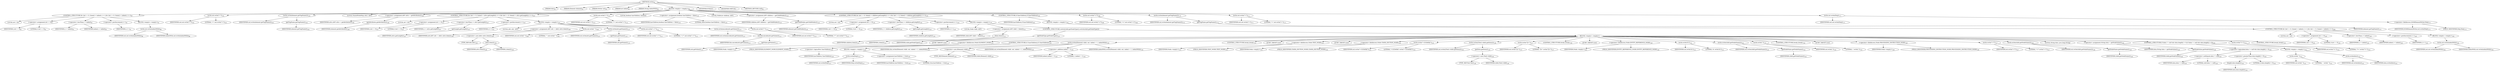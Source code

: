 digraph "write" {  
"33" [label = <(METHOD,write)<SUB>92</SUB>> ]
"4" [label = <(PARAM,this)<SUB>92</SUB>> ]
"34" [label = <(PARAM,Element element)<SUB>92</SUB>> ]
"35" [label = <(PARAM,Writer out)<SUB>92</SUB>> ]
"36" [label = <(PARAM,int indent)<SUB>92</SUB>> ]
"37" [label = <(PARAM,String indentWith)<SUB>93</SUB>> ]
"38" [label = <(BLOCK,&lt;empty&gt;,&lt;empty&gt;)<SUB>94</SUB>> ]
"39" [label = <(CONTROL_STRUCTURE,for (int i = 0; Some(i &lt; indent); i++),for (int i = 0; Some(i &lt; indent); i++))<SUB>97</SUB>> ]
"40" [label = <(LOCAL,int i: int)> ]
"41" [label = <(&lt;operator&gt;.assignment,int i = 0)<SUB>97</SUB>> ]
"42" [label = <(IDENTIFIER,i,int i = 0)<SUB>97</SUB>> ]
"43" [label = <(LITERAL,0,int i = 0)<SUB>97</SUB>> ]
"44" [label = <(&lt;operator&gt;.lessThan,i &lt; indent)<SUB>97</SUB>> ]
"45" [label = <(IDENTIFIER,i,i &lt; indent)<SUB>97</SUB>> ]
"46" [label = <(IDENTIFIER,indent,i &lt; indent)<SUB>97</SUB>> ]
"47" [label = <(&lt;operator&gt;.postIncrement,i++)<SUB>97</SUB>> ]
"48" [label = <(IDENTIFIER,i,i++)<SUB>97</SUB>> ]
"49" [label = <(BLOCK,&lt;empty&gt;,&lt;empty&gt;)<SUB>97</SUB>> ]
"50" [label = <(write,out.write(indentWith))<SUB>98</SUB>> ]
"51" [label = <(IDENTIFIER,out,out.write(indentWith))<SUB>98</SUB>> ]
"52" [label = <(IDENTIFIER,indentWith,out.write(indentWith))<SUB>98</SUB>> ]
"53" [label = <(write,out.write(&quot;&lt;&quot;))<SUB>102</SUB>> ]
"54" [label = <(IDENTIFIER,out,out.write(&quot;&lt;&quot;))<SUB>102</SUB>> ]
"55" [label = <(LITERAL,&quot;&lt;&quot;,out.write(&quot;&lt;&quot;))<SUB>102</SUB>> ]
"56" [label = <(write,write(element.getTagName()))<SUB>103</SUB>> ]
"57" [label = <(IDENTIFIER,out,write(element.getTagName()))<SUB>103</SUB>> ]
"58" [label = <(getTagName,getTagName())<SUB>103</SUB>> ]
"59" [label = <(IDENTIFIER,element,getTagName())<SUB>103</SUB>> ]
"60" [label = <(LOCAL,NamedNodeMap attrs: ANY)> ]
"61" [label = <(&lt;operator&gt;.assignment,ANY attrs = getAttributes())<SUB>106</SUB>> ]
"62" [label = <(IDENTIFIER,attrs,ANY attrs = getAttributes())<SUB>106</SUB>> ]
"63" [label = <(getAttributes,getAttributes())<SUB>106</SUB>> ]
"64" [label = <(IDENTIFIER,element,getAttributes())<SUB>106</SUB>> ]
"65" [label = <(CONTROL_STRUCTURE,for (int i = 0; Some(i &lt; attrs.getLength()); i++),for (int i = 0; Some(i &lt; attrs.getLength()); i++))<SUB>107</SUB>> ]
"66" [label = <(LOCAL,int i: int)> ]
"67" [label = <(&lt;operator&gt;.assignment,int i = 0)<SUB>107</SUB>> ]
"68" [label = <(IDENTIFIER,i,int i = 0)<SUB>107</SUB>> ]
"69" [label = <(LITERAL,0,int i = 0)<SUB>107</SUB>> ]
"70" [label = <(&lt;operator&gt;.lessThan,i &lt; attrs.getLength())<SUB>107</SUB>> ]
"71" [label = <(IDENTIFIER,i,i &lt; attrs.getLength())<SUB>107</SUB>> ]
"72" [label = <(getLength,getLength())<SUB>107</SUB>> ]
"73" [label = <(IDENTIFIER,attrs,getLength())<SUB>107</SUB>> ]
"74" [label = <(&lt;operator&gt;.postIncrement,i++)<SUB>107</SUB>> ]
"75" [label = <(IDENTIFIER,i,i++)<SUB>107</SUB>> ]
"76" [label = <(BLOCK,&lt;empty&gt;,&lt;empty&gt;)<SUB>107</SUB>> ]
"77" [label = <(LOCAL,Attr attr: ANY)> ]
"78" [label = <(&lt;operator&gt;.assignment,ANY attr = (Attr) attrs.item(i))<SUB>108</SUB>> ]
"79" [label = <(IDENTIFIER,attr,ANY attr = (Attr) attrs.item(i))<SUB>108</SUB>> ]
"80" [label = <(&lt;operator&gt;.cast,(Attr) attrs.item(i))<SUB>108</SUB>> ]
"81" [label = <(TYPE_REF,Attr,Attr)<SUB>108</SUB>> ]
"82" [label = <(item,item(i))<SUB>108</SUB>> ]
"83" [label = <(IDENTIFIER,attrs,item(i))<SUB>108</SUB>> ]
"84" [label = <(IDENTIFIER,i,item(i))<SUB>108</SUB>> ]
"85" [label = <(write,out.write(&quot; &quot;))<SUB>109</SUB>> ]
"86" [label = <(IDENTIFIER,out,out.write(&quot; &quot;))<SUB>109</SUB>> ]
"87" [label = <(LITERAL,&quot; &quot;,out.write(&quot; &quot;))<SUB>109</SUB>> ]
"88" [label = <(write,write(attr.getName()))<SUB>110</SUB>> ]
"89" [label = <(IDENTIFIER,out,write(attr.getName()))<SUB>110</SUB>> ]
"90" [label = <(getName,getName())<SUB>110</SUB>> ]
"91" [label = <(IDENTIFIER,attr,getName())<SUB>110</SUB>> ]
"92" [label = <(write,out.write(&quot;=\&quot;&quot;))<SUB>111</SUB>> ]
"93" [label = <(IDENTIFIER,out,out.write(&quot;=\&quot;&quot;))<SUB>111</SUB>> ]
"94" [label = <(LITERAL,&quot;=\&quot;&quot;,out.write(&quot;=\&quot;&quot;))<SUB>111</SUB>> ]
"95" [label = <(write,write(encode(attr.getValue())))<SUB>112</SUB>> ]
"96" [label = <(IDENTIFIER,out,write(encode(attr.getValue())))<SUB>112</SUB>> ]
"97" [label = <(encode,encode(attr.getValue()))<SUB>112</SUB>> ]
"3" [label = <(IDENTIFIER,this,encode(attr.getValue()))<SUB>112</SUB>> ]
"98" [label = <(getValue,getValue())<SUB>112</SUB>> ]
"99" [label = <(IDENTIFIER,attr,getValue())<SUB>112</SUB>> ]
"100" [label = <(write,out.write(&quot;\&quot;&quot;))<SUB>113</SUB>> ]
"101" [label = <(IDENTIFIER,out,out.write(&quot;\&quot;&quot;))<SUB>113</SUB>> ]
"102" [label = <(LITERAL,&quot;\&quot;&quot;,out.write(&quot;\&quot;&quot;))<SUB>113</SUB>> ]
"103" [label = <(write,out.write(&quot;&gt;&quot;))<SUB>115</SUB>> ]
"104" [label = <(IDENTIFIER,out,out.write(&quot;&gt;&quot;))<SUB>115</SUB>> ]
"105" [label = <(LITERAL,&quot;&gt;&quot;,out.write(&quot;&gt;&quot;))<SUB>115</SUB>> ]
"106" [label = <(LOCAL,boolean hasChildren: boolean)> ]
"107" [label = <(&lt;operator&gt;.assignment,boolean hasChildren = false)<SUB>118</SUB>> ]
"108" [label = <(IDENTIFIER,hasChildren,boolean hasChildren = false)<SUB>118</SUB>> ]
"109" [label = <(LITERAL,false,boolean hasChildren = false)<SUB>118</SUB>> ]
"110" [label = <(LOCAL,NodeList children: ANY)> ]
"111" [label = <(&lt;operator&gt;.assignment,ANY children = getChildNodes())<SUB>119</SUB>> ]
"112" [label = <(IDENTIFIER,children,ANY children = getChildNodes())<SUB>119</SUB>> ]
"113" [label = <(getChildNodes,getChildNodes())<SUB>119</SUB>> ]
"114" [label = <(IDENTIFIER,element,getChildNodes())<SUB>119</SUB>> ]
"115" [label = <(CONTROL_STRUCTURE,for (int i = 0; Some(i &lt; children.getLength()); i++),for (int i = 0; Some(i &lt; children.getLength()); i++))<SUB>120</SUB>> ]
"116" [label = <(LOCAL,int i: int)> ]
"117" [label = <(&lt;operator&gt;.assignment,int i = 0)<SUB>120</SUB>> ]
"118" [label = <(IDENTIFIER,i,int i = 0)<SUB>120</SUB>> ]
"119" [label = <(LITERAL,0,int i = 0)<SUB>120</SUB>> ]
"120" [label = <(&lt;operator&gt;.lessThan,i &lt; children.getLength())<SUB>120</SUB>> ]
"121" [label = <(IDENTIFIER,i,i &lt; children.getLength())<SUB>120</SUB>> ]
"122" [label = <(getLength,getLength())<SUB>120</SUB>> ]
"123" [label = <(IDENTIFIER,children,getLength())<SUB>120</SUB>> ]
"124" [label = <(&lt;operator&gt;.postIncrement,i++)<SUB>120</SUB>> ]
"125" [label = <(IDENTIFIER,i,i++)<SUB>120</SUB>> ]
"126" [label = <(BLOCK,&lt;empty&gt;,&lt;empty&gt;)<SUB>120</SUB>> ]
"127" [label = <(LOCAL,Node child: ANY)> ]
"128" [label = <(&lt;operator&gt;.assignment,ANY child = item(i))<SUB>121</SUB>> ]
"129" [label = <(IDENTIFIER,child,ANY child = item(i))<SUB>121</SUB>> ]
"130" [label = <(item,item(i))<SUB>121</SUB>> ]
"131" [label = <(IDENTIFIER,children,item(i))<SUB>121</SUB>> ]
"132" [label = <(IDENTIFIER,i,item(i))<SUB>121</SUB>> ]
"133" [label = <(CONTROL_STRUCTURE,switch(child.getNodeType()),switch(child.getNodeType()))> ]
"134" [label = <(getNodeType,getNodeType())<SUB>123</SUB>> ]
"135" [label = <(IDENTIFIER,child,getNodeType())<SUB>123</SUB>> ]
"136" [label = <(BLOCK,&lt;empty&gt;,&lt;empty&gt;)> ]
"137" [label = <(JUMP_TARGET,case)> ]
"138" [label = <(&lt;operator&gt;.fieldAccess,Node.ELEMENT_NODE)<SUB>125</SUB>> ]
"139" [label = <(IDENTIFIER,Node,&lt;empty&gt;)<SUB>125</SUB>> ]
"140" [label = <(FIELD_IDENTIFIER,ELEMENT_NODE,ELEMENT_NODE)<SUB>125</SUB>> ]
"141" [label = <(CONTROL_STRUCTURE,if (!hasChildren),if (!hasChildren))<SUB>126</SUB>> ]
"142" [label = <(&lt;operator&gt;.logicalNot,!hasChildren)<SUB>126</SUB>> ]
"143" [label = <(IDENTIFIER,hasChildren,!hasChildren)<SUB>126</SUB>> ]
"144" [label = <(BLOCK,&lt;empty&gt;,&lt;empty&gt;)<SUB>126</SUB>> ]
"145" [label = <(write,write(lSep))<SUB>127</SUB>> ]
"146" [label = <(IDENTIFIER,out,write(lSep))<SUB>127</SUB>> ]
"147" [label = <(IDENTIFIER,lSep,write(lSep))<SUB>127</SUB>> ]
"148" [label = <(&lt;operator&gt;.assignment,hasChildren = true)<SUB>128</SUB>> ]
"149" [label = <(IDENTIFIER,hasChildren,hasChildren = true)<SUB>128</SUB>> ]
"150" [label = <(LITERAL,true,hasChildren = true)<SUB>128</SUB>> ]
"151" [label = <(write,write((Element) child, out, indent + 1, indentWith))<SUB>130</SUB>> ]
"5" [label = <(IDENTIFIER,this,write((Element) child, out, indent + 1, indentWith))<SUB>130</SUB>> ]
"152" [label = <(&lt;operator&gt;.cast,(Element) child)<SUB>130</SUB>> ]
"153" [label = <(TYPE_REF,Element,Element)<SUB>130</SUB>> ]
"154" [label = <(IDENTIFIER,child,(Element) child)<SUB>130</SUB>> ]
"155" [label = <(IDENTIFIER,out,write((Element) child, out, indent + 1, indentWith))<SUB>130</SUB>> ]
"156" [label = <(&lt;operator&gt;.addition,indent + 1)<SUB>130</SUB>> ]
"157" [label = <(IDENTIFIER,indent,indent + 1)<SUB>130</SUB>> ]
"158" [label = <(LITERAL,1,indent + 1)<SUB>130</SUB>> ]
"159" [label = <(IDENTIFIER,indentWith,write((Element) child, out, indent + 1, indentWith))<SUB>130</SUB>> ]
"160" [label = <(CONTROL_STRUCTURE,break;,break;)<SUB>131</SUB>> ]
"161" [label = <(JUMP_TARGET,case)> ]
"162" [label = <(&lt;operator&gt;.fieldAccess,Node.TEXT_NODE)<SUB>133</SUB>> ]
"163" [label = <(IDENTIFIER,Node,&lt;empty&gt;)<SUB>133</SUB>> ]
"164" [label = <(FIELD_IDENTIFIER,TEXT_NODE,TEXT_NODE)<SUB>133</SUB>> ]
"165" [label = <(JUMP_TARGET,case)> ]
"166" [label = <(&lt;operator&gt;.fieldAccess,Node.CDATA_SECTION_NODE)<SUB>134</SUB>> ]
"167" [label = <(IDENTIFIER,Node,&lt;empty&gt;)<SUB>134</SUB>> ]
"168" [label = <(FIELD_IDENTIFIER,CDATA_SECTION_NODE,CDATA_SECTION_NODE)<SUB>134</SUB>> ]
"169" [label = <(write,write(&quot;&lt;![CDATA[&quot;))<SUB>135</SUB>> ]
"170" [label = <(IDENTIFIER,out,write(&quot;&lt;![CDATA[&quot;))<SUB>135</SUB>> ]
"171" [label = <(LITERAL,&quot;&lt;![CDATA[&quot;,write(&quot;&lt;![CDATA[&quot;))<SUB>135</SUB>> ]
"172" [label = <(write,write(((Text) child).getData()))<SUB>136</SUB>> ]
"173" [label = <(IDENTIFIER,out,write(((Text) child).getData()))<SUB>136</SUB>> ]
"174" [label = <(getData,getData())<SUB>136</SUB>> ]
"175" [label = <(&lt;operator&gt;.cast,(Text) child)<SUB>136</SUB>> ]
"176" [label = <(TYPE_REF,Text,Text)<SUB>136</SUB>> ]
"177" [label = <(IDENTIFIER,child,(Text) child)<SUB>136</SUB>> ]
"178" [label = <(write,write(&quot;]]&gt;&quot;))<SUB>137</SUB>> ]
"179" [label = <(IDENTIFIER,out,write(&quot;]]&gt;&quot;))<SUB>137</SUB>> ]
"180" [label = <(LITERAL,&quot;]]&gt;&quot;,write(&quot;]]&gt;&quot;))<SUB>137</SUB>> ]
"181" [label = <(CONTROL_STRUCTURE,break;,break;)<SUB>138</SUB>> ]
"182" [label = <(JUMP_TARGET,case)> ]
"183" [label = <(&lt;operator&gt;.fieldAccess,Node.ENTITY_REFERENCE_NODE)<SUB>140</SUB>> ]
"184" [label = <(IDENTIFIER,Node,&lt;empty&gt;)<SUB>140</SUB>> ]
"185" [label = <(FIELD_IDENTIFIER,ENTITY_REFERENCE_NODE,ENTITY_REFERENCE_NODE)<SUB>140</SUB>> ]
"186" [label = <(write,write('&amp;'))<SUB>141</SUB>> ]
"187" [label = <(IDENTIFIER,out,write('&amp;'))<SUB>141</SUB>> ]
"188" [label = <(LITERAL,'&amp;',write('&amp;'))<SUB>141</SUB>> ]
"189" [label = <(write,write(child.getNodeName()))<SUB>142</SUB>> ]
"190" [label = <(IDENTIFIER,out,write(child.getNodeName()))<SUB>142</SUB>> ]
"191" [label = <(getNodeName,getNodeName())<SUB>142</SUB>> ]
"192" [label = <(IDENTIFIER,child,getNodeName())<SUB>142</SUB>> ]
"193" [label = <(write,write(';'))<SUB>143</SUB>> ]
"194" [label = <(IDENTIFIER,out,write(';'))<SUB>143</SUB>> ]
"195" [label = <(LITERAL,';',write(';'))<SUB>143</SUB>> ]
"196" [label = <(CONTROL_STRUCTURE,break;,break;)<SUB>144</SUB>> ]
"197" [label = <(JUMP_TARGET,case)> ]
"198" [label = <(&lt;operator&gt;.fieldAccess,Node.PROCESSING_INSTRUCTION_NODE)<SUB>146</SUB>> ]
"199" [label = <(IDENTIFIER,Node,&lt;empty&gt;)<SUB>146</SUB>> ]
"200" [label = <(FIELD_IDENTIFIER,PROCESSING_INSTRUCTION_NODE,PROCESSING_INSTRUCTION_NODE)<SUB>146</SUB>> ]
"201" [label = <(write,write(&quot;&lt;?&quot;))<SUB>147</SUB>> ]
"202" [label = <(IDENTIFIER,out,write(&quot;&lt;?&quot;))<SUB>147</SUB>> ]
"203" [label = <(LITERAL,&quot;&lt;?&quot;,write(&quot;&lt;?&quot;))<SUB>147</SUB>> ]
"204" [label = <(write,write(child.getNodeName()))<SUB>148</SUB>> ]
"205" [label = <(IDENTIFIER,out,write(child.getNodeName()))<SUB>148</SUB>> ]
"206" [label = <(getNodeName,getNodeName())<SUB>148</SUB>> ]
"207" [label = <(IDENTIFIER,child,getNodeName())<SUB>148</SUB>> ]
"208" [label = <(LOCAL,String data: java.lang.String)> ]
"209" [label = <(&lt;operator&gt;.assignment,String data = getNodeValue())<SUB>149</SUB>> ]
"210" [label = <(IDENTIFIER,data,String data = getNodeValue())<SUB>149</SUB>> ]
"211" [label = <(getNodeValue,getNodeValue())<SUB>149</SUB>> ]
"212" [label = <(IDENTIFIER,child,getNodeValue())<SUB>149</SUB>> ]
"213" [label = <(CONTROL_STRUCTURE,if (data != null &amp;&amp; data.length() &gt; 0),if (data != null &amp;&amp; data.length() &gt; 0))<SUB>150</SUB>> ]
"214" [label = <(&lt;operator&gt;.logicalAnd,data != null &amp;&amp; data.length() &gt; 0)<SUB>150</SUB>> ]
"215" [label = <(&lt;operator&gt;.notEquals,data != null)<SUB>150</SUB>> ]
"216" [label = <(IDENTIFIER,data,data != null)<SUB>150</SUB>> ]
"217" [label = <(LITERAL,null,data != null)<SUB>150</SUB>> ]
"218" [label = <(&lt;operator&gt;.greaterThan,data.length() &gt; 0)<SUB>150</SUB>> ]
"219" [label = <(length,data.length())<SUB>150</SUB>> ]
"220" [label = <(IDENTIFIER,data,data.length())<SUB>150</SUB>> ]
"221" [label = <(LITERAL,0,data.length() &gt; 0)<SUB>150</SUB>> ]
"222" [label = <(BLOCK,&lt;empty&gt;,&lt;empty&gt;)<SUB>150</SUB>> ]
"223" [label = <(write,write(' '))<SUB>151</SUB>> ]
"224" [label = <(IDENTIFIER,out,write(' '))<SUB>151</SUB>> ]
"225" [label = <(LITERAL,' ',write(' '))<SUB>151</SUB>> ]
"226" [label = <(write,write(data))<SUB>152</SUB>> ]
"227" [label = <(IDENTIFIER,out,write(data))<SUB>152</SUB>> ]
"228" [label = <(IDENTIFIER,data,write(data))<SUB>152</SUB>> ]
"229" [label = <(write,write(&quot;?&gt;&quot;))<SUB>154</SUB>> ]
"230" [label = <(IDENTIFIER,out,write(&quot;?&gt;&quot;))<SUB>154</SUB>> ]
"231" [label = <(LITERAL,&quot;?&gt;&quot;,write(&quot;?&gt;&quot;))<SUB>154</SUB>> ]
"232" [label = <(CONTROL_STRUCTURE,break;,break;)<SUB>155</SUB>> ]
"233" [label = <(CONTROL_STRUCTURE,if (hasChildren),if (hasChildren))<SUB>162</SUB>> ]
"234" [label = <(IDENTIFIER,hasChildren,if (hasChildren))<SUB>162</SUB>> ]
"235" [label = <(BLOCK,&lt;empty&gt;,&lt;empty&gt;)<SUB>162</SUB>> ]
"236" [label = <(CONTROL_STRUCTURE,for (int i = 0; Some(i &lt; indent); i++),for (int i = 0; Some(i &lt; indent); i++))<SUB>163</SUB>> ]
"237" [label = <(LOCAL,int i: int)> ]
"238" [label = <(&lt;operator&gt;.assignment,int i = 0)<SUB>163</SUB>> ]
"239" [label = <(IDENTIFIER,i,int i = 0)<SUB>163</SUB>> ]
"240" [label = <(LITERAL,0,int i = 0)<SUB>163</SUB>> ]
"241" [label = <(&lt;operator&gt;.lessThan,i &lt; indent)<SUB>163</SUB>> ]
"242" [label = <(IDENTIFIER,i,i &lt; indent)<SUB>163</SUB>> ]
"243" [label = <(IDENTIFIER,indent,i &lt; indent)<SUB>163</SUB>> ]
"244" [label = <(&lt;operator&gt;.postIncrement,i++)<SUB>163</SUB>> ]
"245" [label = <(IDENTIFIER,i,i++)<SUB>163</SUB>> ]
"246" [label = <(BLOCK,&lt;empty&gt;,&lt;empty&gt;)<SUB>163</SUB>> ]
"247" [label = <(write,out.write(indentWith))<SUB>164</SUB>> ]
"248" [label = <(IDENTIFIER,out,out.write(indentWith))<SUB>164</SUB>> ]
"249" [label = <(IDENTIFIER,indentWith,out.write(indentWith))<SUB>164</SUB>> ]
"250" [label = <(write,out.write(&quot;&lt;/&quot;))<SUB>169</SUB>> ]
"251" [label = <(IDENTIFIER,out,out.write(&quot;&lt;/&quot;))<SUB>169</SUB>> ]
"252" [label = <(LITERAL,&quot;&lt;/&quot;,out.write(&quot;&lt;/&quot;))<SUB>169</SUB>> ]
"253" [label = <(write,write(element.getTagName()))<SUB>170</SUB>> ]
"254" [label = <(IDENTIFIER,out,write(element.getTagName()))<SUB>170</SUB>> ]
"255" [label = <(getTagName,getTagName())<SUB>170</SUB>> ]
"256" [label = <(IDENTIFIER,element,getTagName())<SUB>170</SUB>> ]
"257" [label = <(write,out.write(&quot;&gt;&quot;))<SUB>171</SUB>> ]
"258" [label = <(IDENTIFIER,out,out.write(&quot;&gt;&quot;))<SUB>171</SUB>> ]
"259" [label = <(LITERAL,&quot;&gt;&quot;,out.write(&quot;&gt;&quot;))<SUB>171</SUB>> ]
"260" [label = <(write,out.write(lSep))<SUB>172</SUB>> ]
"261" [label = <(IDENTIFIER,out,out.write(lSep))<SUB>172</SUB>> ]
"262" [label = <(&lt;operator&gt;.fieldAccess,DOMElementWriter.lSep)<SUB>172</SUB>> ]
"263" [label = <(IDENTIFIER,DOMElementWriter,out.write(lSep))<SUB>172</SUB>> ]
"264" [label = <(FIELD_IDENTIFIER,lSep,lSep)<SUB>172</SUB>> ]
"265" [label = <(MODIFIER,PUBLIC)> ]
"266" [label = <(MODIFIER,VIRTUAL)> ]
"267" [label = <(METHOD_RETURN,void)<SUB>92</SUB>> ]
  "33" -> "4" 
  "33" -> "34" 
  "33" -> "35" 
  "33" -> "36" 
  "33" -> "37" 
  "33" -> "38" 
  "33" -> "265" 
  "33" -> "266" 
  "33" -> "267" 
  "38" -> "39" 
  "38" -> "53" 
  "38" -> "56" 
  "38" -> "60" 
  "38" -> "61" 
  "38" -> "65" 
  "38" -> "103" 
  "38" -> "106" 
  "38" -> "107" 
  "38" -> "110" 
  "38" -> "111" 
  "38" -> "115" 
  "38" -> "233" 
  "38" -> "250" 
  "38" -> "253" 
  "38" -> "257" 
  "38" -> "260" 
  "39" -> "40" 
  "39" -> "41" 
  "39" -> "44" 
  "39" -> "47" 
  "39" -> "49" 
  "41" -> "42" 
  "41" -> "43" 
  "44" -> "45" 
  "44" -> "46" 
  "47" -> "48" 
  "49" -> "50" 
  "50" -> "51" 
  "50" -> "52" 
  "53" -> "54" 
  "53" -> "55" 
  "56" -> "57" 
  "56" -> "58" 
  "58" -> "59" 
  "61" -> "62" 
  "61" -> "63" 
  "63" -> "64" 
  "65" -> "66" 
  "65" -> "67" 
  "65" -> "70" 
  "65" -> "74" 
  "65" -> "76" 
  "67" -> "68" 
  "67" -> "69" 
  "70" -> "71" 
  "70" -> "72" 
  "72" -> "73" 
  "74" -> "75" 
  "76" -> "77" 
  "76" -> "78" 
  "76" -> "85" 
  "76" -> "88" 
  "76" -> "92" 
  "76" -> "95" 
  "76" -> "100" 
  "78" -> "79" 
  "78" -> "80" 
  "80" -> "81" 
  "80" -> "82" 
  "82" -> "83" 
  "82" -> "84" 
  "85" -> "86" 
  "85" -> "87" 
  "88" -> "89" 
  "88" -> "90" 
  "90" -> "91" 
  "92" -> "93" 
  "92" -> "94" 
  "95" -> "96" 
  "95" -> "97" 
  "97" -> "3" 
  "97" -> "98" 
  "98" -> "99" 
  "100" -> "101" 
  "100" -> "102" 
  "103" -> "104" 
  "103" -> "105" 
  "107" -> "108" 
  "107" -> "109" 
  "111" -> "112" 
  "111" -> "113" 
  "113" -> "114" 
  "115" -> "116" 
  "115" -> "117" 
  "115" -> "120" 
  "115" -> "124" 
  "115" -> "126" 
  "117" -> "118" 
  "117" -> "119" 
  "120" -> "121" 
  "120" -> "122" 
  "122" -> "123" 
  "124" -> "125" 
  "126" -> "127" 
  "126" -> "128" 
  "126" -> "133" 
  "128" -> "129" 
  "128" -> "130" 
  "130" -> "131" 
  "130" -> "132" 
  "133" -> "134" 
  "133" -> "136" 
  "134" -> "135" 
  "136" -> "137" 
  "136" -> "138" 
  "136" -> "141" 
  "136" -> "151" 
  "136" -> "160" 
  "136" -> "161" 
  "136" -> "162" 
  "136" -> "165" 
  "136" -> "166" 
  "136" -> "169" 
  "136" -> "172" 
  "136" -> "178" 
  "136" -> "181" 
  "136" -> "182" 
  "136" -> "183" 
  "136" -> "186" 
  "136" -> "189" 
  "136" -> "193" 
  "136" -> "196" 
  "136" -> "197" 
  "136" -> "198" 
  "136" -> "201" 
  "136" -> "204" 
  "136" -> "208" 
  "136" -> "209" 
  "136" -> "213" 
  "136" -> "229" 
  "136" -> "232" 
  "138" -> "139" 
  "138" -> "140" 
  "141" -> "142" 
  "141" -> "144" 
  "142" -> "143" 
  "144" -> "145" 
  "144" -> "148" 
  "145" -> "146" 
  "145" -> "147" 
  "148" -> "149" 
  "148" -> "150" 
  "151" -> "5" 
  "151" -> "152" 
  "151" -> "155" 
  "151" -> "156" 
  "151" -> "159" 
  "152" -> "153" 
  "152" -> "154" 
  "156" -> "157" 
  "156" -> "158" 
  "162" -> "163" 
  "162" -> "164" 
  "166" -> "167" 
  "166" -> "168" 
  "169" -> "170" 
  "169" -> "171" 
  "172" -> "173" 
  "172" -> "174" 
  "174" -> "175" 
  "175" -> "176" 
  "175" -> "177" 
  "178" -> "179" 
  "178" -> "180" 
  "183" -> "184" 
  "183" -> "185" 
  "186" -> "187" 
  "186" -> "188" 
  "189" -> "190" 
  "189" -> "191" 
  "191" -> "192" 
  "193" -> "194" 
  "193" -> "195" 
  "198" -> "199" 
  "198" -> "200" 
  "201" -> "202" 
  "201" -> "203" 
  "204" -> "205" 
  "204" -> "206" 
  "206" -> "207" 
  "209" -> "210" 
  "209" -> "211" 
  "211" -> "212" 
  "213" -> "214" 
  "213" -> "222" 
  "214" -> "215" 
  "214" -> "218" 
  "215" -> "216" 
  "215" -> "217" 
  "218" -> "219" 
  "218" -> "221" 
  "219" -> "220" 
  "222" -> "223" 
  "222" -> "226" 
  "223" -> "224" 
  "223" -> "225" 
  "226" -> "227" 
  "226" -> "228" 
  "229" -> "230" 
  "229" -> "231" 
  "233" -> "234" 
  "233" -> "235" 
  "235" -> "236" 
  "236" -> "237" 
  "236" -> "238" 
  "236" -> "241" 
  "236" -> "244" 
  "236" -> "246" 
  "238" -> "239" 
  "238" -> "240" 
  "241" -> "242" 
  "241" -> "243" 
  "244" -> "245" 
  "246" -> "247" 
  "247" -> "248" 
  "247" -> "249" 
  "250" -> "251" 
  "250" -> "252" 
  "253" -> "254" 
  "253" -> "255" 
  "255" -> "256" 
  "257" -> "258" 
  "257" -> "259" 
  "260" -> "261" 
  "260" -> "262" 
  "262" -> "263" 
  "262" -> "264" 
}
